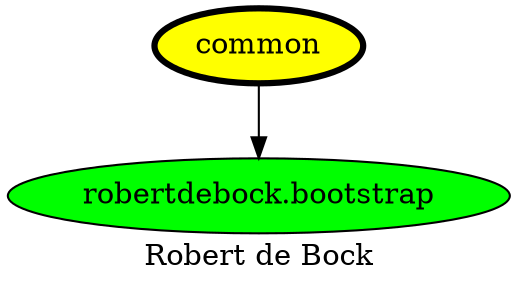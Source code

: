digraph PhiloDilemma {
  label = "Robert de Bock" ;
  overlap=false
  {
    "common" [fillcolor=yellow style=filled penwidth=3]
    "robertdebock.bootstrap" [fillcolor=green style=filled]
  }
  "common" -> "robertdebock.bootstrap"
}
